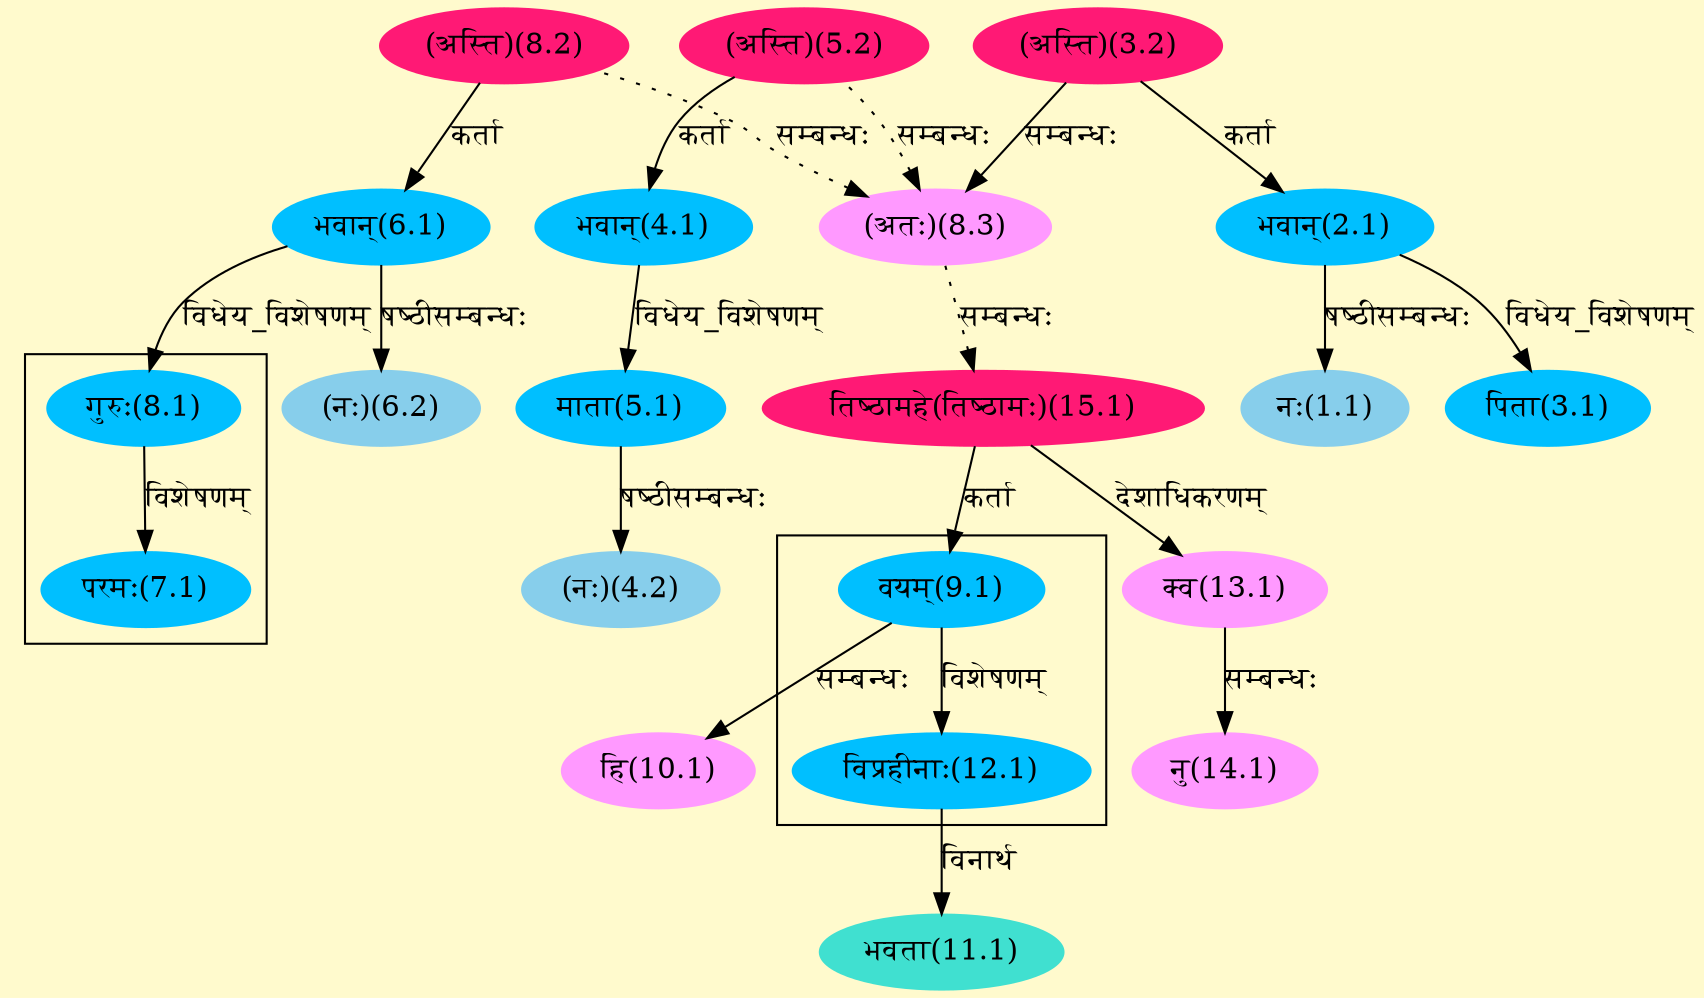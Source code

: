 digraph G{
rankdir=BT;
 compound=true;
 bgcolor="lemonchiffon1";

subgraph cluster_1{
Node7_1 [style=filled, color="#00BFFF" label = "परमः(7.1)"]
Node8_1 [style=filled, color="#00BFFF" label = "गुरुः(8.1)"]

}

subgraph cluster_2{
Node12_1 [style=filled, color="#00BFFF" label = "विप्रहीनाः(12.1)"]
Node9_1 [style=filled, color="#00BFFF" label = "वयम्(9.1)"]

}
Node1_1 [style=filled, color="#87CEEB" label = "नः(1.1)"]
Node2_1 [style=filled, color="#00BFFF" label = "भवान्(2.1)"]
Node3_2 [style=filled, color="#FF1975" label = "(अस्ति)(3.2)"]
Node3_1 [style=filled, color="#00BFFF" label = "पिता(3.1)"]
Node4_1 [style=filled, color="#00BFFF" label = "भवान्(4.1)"]
Node5_2 [style=filled, color="#FF1975" label = "(अस्ति)(5.2)"]
Node4_2 [style=filled, color="#87CEEB" label = "(नः)(4.2)"]
Node5_1 [style=filled, color="#00BFFF" label = "माता(5.1)"]
Node6_1 [style=filled, color="#00BFFF" label = "भवान्(6.1)"]
Node8_2 [style=filled, color="#FF1975" label = "(अस्ति)(8.2)"]
Node6_2 [style=filled, color="#87CEEB" label = "(नः)(6.2)"]
Node8_1 [style=filled, color="#00BFFF" label = "गुरुः(8.1)"]
Node8_3 [style=filled, color="#FF99FF" label = "(अतः)(8.3)"]
Node9_1 [style=filled, color="#00BFFF" label = "वयम्(9.1)"]
Node15_1 [style=filled, color="#FF1975" label = "तिष्ठामहे(तिष्ठामः)(15.1)"]
Node10_1 [style=filled, color="#FF99FF" label = "हि(10.1)"]
Node11_1 [style=filled, color="#40E0D0" label = "भवता(11.1)"]
Node12_1 [style=filled, color="#00BFFF" label = "विप्रहीनाः(12.1)"]
Node13_1 [style=filled, color="#FF99FF" label = "क्व(13.1)"]
Node14_1 [style=filled, color="#FF99FF" label = "नु(14.1)"]
/* Start of Relations section */

Node1_1 -> Node2_1 [  label="षष्ठीसम्बन्धः"  dir="back" ]
Node2_1 -> Node3_2 [  label="कर्ता"  dir="back" ]
Node3_1 -> Node2_1 [  label="विधेय_विशेषणम्"  dir="back" ]
Node4_1 -> Node5_2 [  label="कर्ता"  dir="back" ]
Node4_2 -> Node5_1 [  label="षष्ठीसम्बन्धः"  dir="back" ]
Node5_1 -> Node4_1 [  label="विधेय_विशेषणम्"  dir="back" ]
Node6_1 -> Node8_2 [  label="कर्ता"  dir="back" ]
Node6_2 -> Node6_1 [  label="षष्ठीसम्बन्धः"  dir="back" ]
Node7_1 -> Node8_1 [  label="विशेषणम्"  dir="back" ]
Node8_1 -> Node6_1 [  label="विधेय_विशेषणम्"  dir="back" ]
Node8_3 -> Node3_2 [  label="सम्बन्धः"  dir="back" ]
Node8_3 -> Node5_2 [ style=dotted label="सम्बन्धः"  dir="back" ]
Node8_3 -> Node8_2 [ style=dotted label="सम्बन्धः"  dir="back" ]
Node9_1 -> Node15_1 [  label="कर्ता"  dir="back" ]
Node10_1 -> Node9_1 [  label="सम्बन्धः"  dir="back" ]
Node11_1 -> Node12_1 [  label="विनार्थ"  dir="back" ]
Node12_1 -> Node9_1 [  label="विशेषणम्"  dir="back" ]
Node13_1 -> Node15_1 [  label="देशाधिकरणम्"  dir="back" ]
Node14_1 -> Node13_1 [  label="सम्बन्धः"  dir="back" ]
Node15_1 -> Node8_3 [ style=dotted label="सम्बन्धः"  dir="back" ]
}
